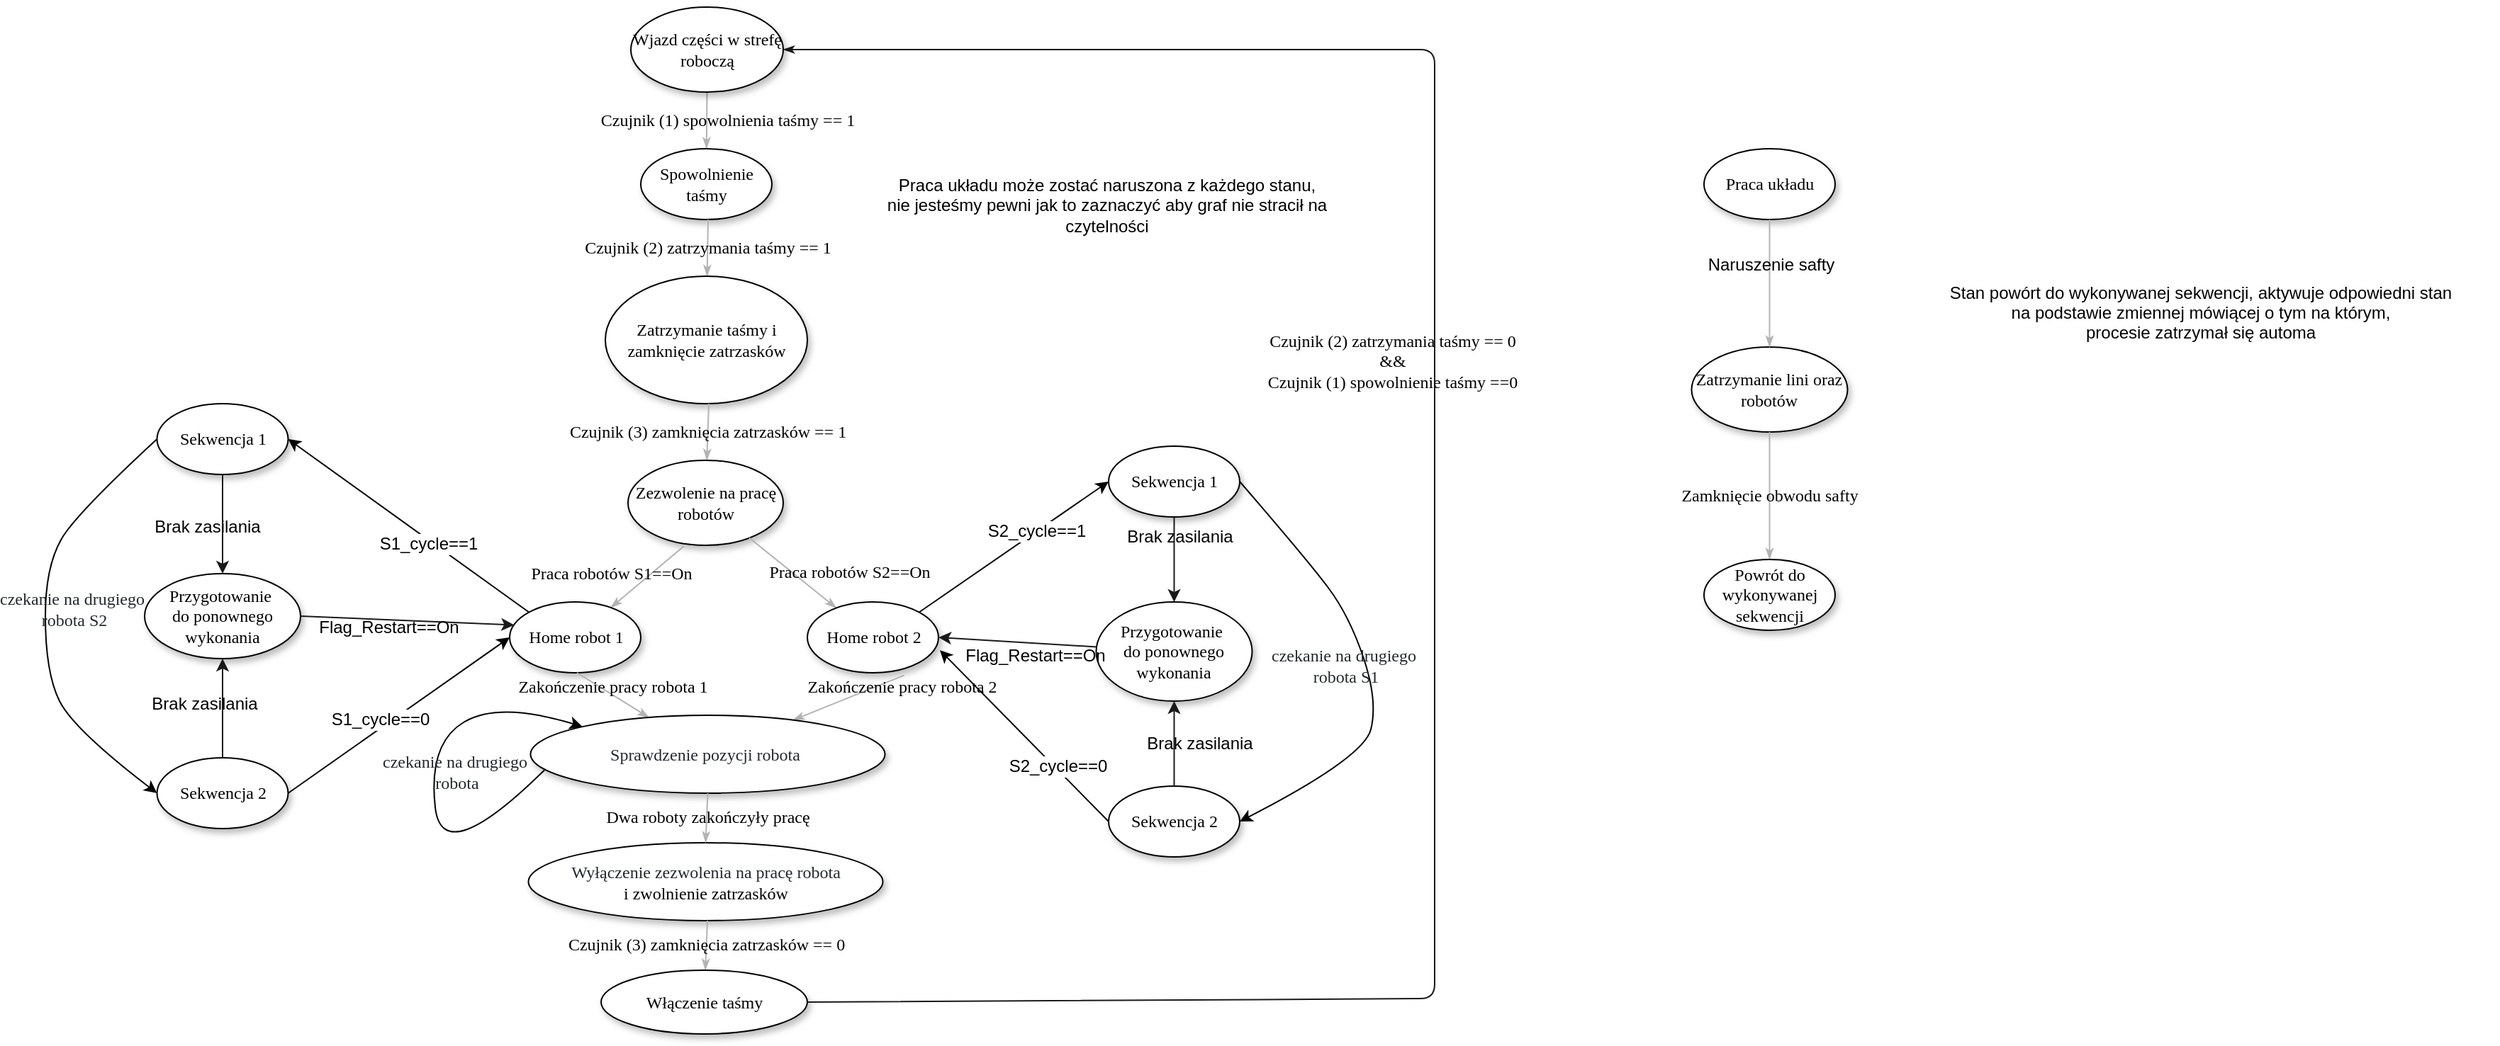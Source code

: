 <mxfile version="12.8.8" type="github">
  <diagram name="Page-1" id="42789a77-a242-8287-6e28-9cd8cfd52e62">
    <mxGraphModel dx="2244" dy="663" grid="1" gridSize="10" guides="1" tooltips="1" connect="1" arrows="1" fold="1" page="1" pageScale="1" pageWidth="1100" pageHeight="850" background="#ffffff" math="0" shadow="0">
      <root>
        <mxCell id="0" />
        <mxCell id="1" parent="0" />
        <mxCell id="1ea317790d2ca983-14" value="Czujnik (1) spowolnienia taśmy == 1" style="edgeStyle=none;rounded=1;html=1;labelBackgroundColor=none;startArrow=none;startFill=0;startSize=5;endArrow=classicThin;endFill=1;endSize=5;jettySize=auto;orthogonalLoop=1;strokeColor=#B3B3B3;strokeWidth=1;fontFamily=Verdana;fontSize=12" parent="1" source="1ea317790d2ca983-1" target="1ea317790d2ca983-3" edge="1">
          <mxGeometry x="-0.008" y="13" relative="1" as="geometry">
            <mxPoint x="1" as="offset" />
          </mxGeometry>
        </mxCell>
        <mxCell id="1ea317790d2ca983-1" value="Wjazd części w strefę roboczą" style="ellipse;whiteSpace=wrap;html=1;rounded=0;shadow=1;comic=0;labelBackgroundColor=none;strokeWidth=1;fontFamily=Verdana;fontSize=12;align=center;" parent="1" vertex="1">
          <mxGeometry x="443" y="20" width="107.5" height="60" as="geometry" />
        </mxCell>
        <mxCell id="1ea317790d2ca983-3" value="&lt;span&gt;Spowolnienie taśmy&lt;/span&gt;" style="ellipse;whiteSpace=wrap;html=1;rounded=0;shadow=1;comic=0;labelBackgroundColor=none;strokeWidth=1;fontFamily=Verdana;fontSize=12;align=center;" parent="1" vertex="1">
          <mxGeometry x="450" y="120" width="92.5" height="50" as="geometry" />
        </mxCell>
        <mxCell id="OLLGJLySp4nUVTmZsZ1r-1" value="Czujnik (2) zatrzymania taśmy == 1" style="edgeStyle=none;rounded=1;html=1;labelBackgroundColor=none;startArrow=none;startFill=0;startSize=5;endArrow=classicThin;endFill=1;endSize=5;jettySize=auto;orthogonalLoop=1;strokeColor=#B3B3B3;strokeWidth=1;fontFamily=Verdana;fontSize=12" parent="1" target="OLLGJLySp4nUVTmZsZ1r-2" edge="1">
          <mxGeometry relative="1" as="geometry">
            <mxPoint x="497.5" y="170" as="sourcePoint" />
          </mxGeometry>
        </mxCell>
        <mxCell id="OLLGJLySp4nUVTmZsZ1r-2" value="&lt;span&gt;Zatrzymanie taśmy i zamknięcie zatrzasków&lt;/span&gt;" style="ellipse;whiteSpace=wrap;html=1;rounded=0;shadow=1;comic=0;labelBackgroundColor=none;strokeWidth=1;fontFamily=Verdana;fontSize=12;align=center;" parent="1" vertex="1">
          <mxGeometry x="425" y="210" width="142.5" height="90" as="geometry" />
        </mxCell>
        <mxCell id="OLLGJLySp4nUVTmZsZ1r-3" value="Czujnik (3) zamknięcia zatrzasków == 1" style="edgeStyle=none;rounded=1;html=1;labelBackgroundColor=none;startArrow=none;startFill=0;startSize=5;endArrow=classicThin;endFill=1;endSize=5;jettySize=auto;orthogonalLoop=1;strokeColor=#B3B3B3;strokeWidth=1;fontFamily=Verdana;fontSize=12" parent="1" target="OLLGJLySp4nUVTmZsZ1r-4" edge="1">
          <mxGeometry relative="1" as="geometry">
            <mxPoint x="498" y="300" as="sourcePoint" />
          </mxGeometry>
        </mxCell>
        <mxCell id="OLLGJLySp4nUVTmZsZ1r-4" value="&lt;span&gt;Zezwolenie na pracę robotów&lt;/span&gt;" style="ellipse;whiteSpace=wrap;html=1;rounded=0;shadow=1;comic=0;labelBackgroundColor=none;strokeWidth=1;fontFamily=Verdana;fontSize=12;align=center;" parent="1" vertex="1">
          <mxGeometry x="441" y="340" width="109.5" height="60" as="geometry" />
        </mxCell>
        <mxCell id="OLLGJLySp4nUVTmZsZ1r-5" value="Praca robotów S1==On" style="edgeStyle=none;rounded=1;html=1;labelBackgroundColor=none;startArrow=none;startFill=0;startSize=5;endArrow=classicThin;endFill=1;endSize=5;jettySize=auto;orthogonalLoop=1;strokeColor=#B3B3B3;strokeWidth=1;fontFamily=Verdana;fontSize=12;exitX=0.36;exitY=1.01;exitDx=0;exitDy=0;exitPerimeter=0;" parent="1" source="OLLGJLySp4nUVTmZsZ1r-4" target="OLLGJLySp4nUVTmZsZ1r-6" edge="1">
          <mxGeometry x="0.543" y="-18" relative="1" as="geometry">
            <mxPoint x="405" y="400" as="sourcePoint" />
            <mxPoint as="offset" />
          </mxGeometry>
        </mxCell>
        <mxCell id="OLLGJLySp4nUVTmZsZ1r-6" value="&lt;span&gt;Home robot 1&lt;/span&gt;" style="ellipse;whiteSpace=wrap;html=1;rounded=0;shadow=1;comic=0;labelBackgroundColor=none;strokeWidth=1;fontFamily=Verdana;fontSize=12;align=center;" parent="1" vertex="1">
          <mxGeometry x="357.5" y="440" width="92.5" height="50" as="geometry" />
        </mxCell>
        <mxCell id="OLLGJLySp4nUVTmZsZ1r-7" value="Praca robotów S2==On" style="edgeStyle=none;rounded=1;html=1;labelBackgroundColor=none;startArrow=none;startFill=0;startSize=5;endArrow=classicThin;endFill=1;endSize=5;jettySize=auto;orthogonalLoop=1;strokeColor=#B3B3B3;strokeWidth=1;fontFamily=Verdana;fontSize=12" parent="1" source="OLLGJLySp4nUVTmZsZ1r-4" target="OLLGJLySp4nUVTmZsZ1r-8" edge="1">
          <mxGeometry x="0.772" y="25" relative="1" as="geometry">
            <mxPoint x="590" y="400" as="sourcePoint" />
            <mxPoint as="offset" />
          </mxGeometry>
        </mxCell>
        <mxCell id="OLLGJLySp4nUVTmZsZ1r-8" value="&lt;span&gt;Home robot 2&lt;/span&gt;" style="ellipse;whiteSpace=wrap;html=1;rounded=0;shadow=1;comic=0;labelBackgroundColor=none;strokeWidth=1;fontFamily=Verdana;fontSize=12;align=center;" parent="1" vertex="1">
          <mxGeometry x="567.5" y="440" width="92.5" height="50" as="geometry" />
        </mxCell>
        <mxCell id="OLLGJLySp4nUVTmZsZ1r-9" value="Zakończenie pracy robota 1" style="edgeStyle=none;rounded=1;html=1;labelBackgroundColor=none;startArrow=none;startFill=0;startSize=5;endArrow=classicThin;endFill=1;endSize=5;jettySize=auto;orthogonalLoop=1;strokeColor=#B3B3B3;strokeWidth=1;fontFamily=Verdana;fontSize=12" parent="1" target="OLLGJLySp4nUVTmZsZ1r-15" edge="1">
          <mxGeometry x="-0.109" y="5" relative="1" as="geometry">
            <mxPoint x="405" y="490" as="sourcePoint" />
            <mxPoint x="378.686" y="520.498" as="targetPoint" />
            <mxPoint as="offset" />
          </mxGeometry>
        </mxCell>
        <mxCell id="OLLGJLySp4nUVTmZsZ1r-14" value="Zakończenie pracy robota 2" style="edgeStyle=none;rounded=1;html=1;labelBackgroundColor=none;startArrow=none;startFill=0;startSize=5;endArrow=classicThin;endFill=1;endSize=5;jettySize=auto;orthogonalLoop=1;strokeColor=#B3B3B3;strokeWidth=1;fontFamily=Verdana;fontSize=12;exitX=0.738;exitY=1.036;exitDx=0;exitDy=0;exitPerimeter=0;" parent="1" source="OLLGJLySp4nUVTmZsZ1r-8" target="OLLGJLySp4nUVTmZsZ1r-15" edge="1">
          <mxGeometry x="-0.895" y="7" relative="1" as="geometry">
            <mxPoint x="675" y="490" as="sourcePoint" />
            <mxPoint as="offset" />
          </mxGeometry>
        </mxCell>
        <mxCell id="OLLGJLySp4nUVTmZsZ1r-15" value="&lt;span style=&quot;color: rgb(36 , 41 , 46) ; font-family: , &amp;#34;consolas&amp;#34; , &amp;#34;liberation mono&amp;#34; , &amp;#34;menlo&amp;#34; , monospace ; white-space: pre ; background-color: rgb(255 , 255 , 255)&quot;&gt;Sprawdzenie pozycji robota &lt;/span&gt;" style="ellipse;whiteSpace=wrap;html=1;rounded=0;shadow=1;comic=0;labelBackgroundColor=none;strokeWidth=1;fontFamily=Verdana;fontSize=12;align=center;" parent="1" vertex="1">
          <mxGeometry x="372.25" y="520" width="250" height="55" as="geometry" />
        </mxCell>
        <mxCell id="OLLGJLySp4nUVTmZsZ1r-17" value="&lt;font color=&quot;#24292e&quot;&gt;&lt;span style=&quot;white-space: pre ; background-color: rgb(255 , 255 , 255)&quot;&gt;Wyłączenie zezwolenia na pracę robota&lt;br/&gt;&lt;/span&gt;&lt;/font&gt;i zwolnienie zatrzasków" style="ellipse;whiteSpace=wrap;html=1;rounded=0;shadow=1;comic=0;labelBackgroundColor=none;strokeWidth=1;fontFamily=Verdana;fontSize=12;align=center;" parent="1" vertex="1">
          <mxGeometry x="370.75" y="610" width="250" height="55" as="geometry" />
        </mxCell>
        <mxCell id="OLLGJLySp4nUVTmZsZ1r-22" value="Czujnik (3) zamknięcia zatrzasków == 0" style="edgeStyle=none;rounded=1;html=1;labelBackgroundColor=none;startArrow=none;startFill=0;startSize=5;endArrow=classicThin;endFill=1;endSize=5;jettySize=auto;orthogonalLoop=1;strokeColor=#B3B3B3;strokeWidth=1;fontFamily=Verdana;fontSize=12" parent="1" target="OLLGJLySp4nUVTmZsZ1r-23" edge="1">
          <mxGeometry relative="1" as="geometry">
            <mxPoint x="497" y="665" as="sourcePoint" />
          </mxGeometry>
        </mxCell>
        <mxCell id="OLLGJLySp4nUVTmZsZ1r-23" value="&lt;span&gt;Włączenie taśmy&lt;/span&gt;" style="ellipse;whiteSpace=wrap;html=1;rounded=0;shadow=1;comic=0;labelBackgroundColor=none;strokeWidth=1;fontFamily=Verdana;fontSize=12;align=center;" parent="1" vertex="1">
          <mxGeometry x="422" y="700" width="145.5" height="45" as="geometry" />
        </mxCell>
        <mxCell id="OLLGJLySp4nUVTmZsZ1r-24" value="&lt;div&gt;Czujnik (2) zatrzymania taśmy == 0&lt;/div&gt;&lt;div&gt;&amp;amp;&amp;amp;&lt;br&gt;&lt;/div&gt;&lt;div&gt;Czujnik (1) spowolnienie taśmy ==0&lt;br&gt;&lt;/div&gt;" style="edgeStyle=none;rounded=1;html=1;labelBackgroundColor=none;startArrow=none;startFill=0;startSize=5;endArrow=classicThin;endFill=1;endSize=5;jettySize=auto;orthogonalLoop=1;strokeColor=#1A1A1A;strokeWidth=1;fontFamily=Verdana;fontSize=12;entryX=1;entryY=0.5;entryDx=0;entryDy=0;exitX=1;exitY=0.5;exitDx=0;exitDy=0;" parent="1" source="OLLGJLySp4nUVTmZsZ1r-23" target="1ea317790d2ca983-1" edge="1">
          <mxGeometry x="0.136" y="30" relative="1" as="geometry">
            <mxPoint x="570" y="728" as="sourcePoint" />
            <mxPoint x="610" y="80" as="targetPoint" />
            <Array as="points">
              <mxPoint x="1010" y="720" />
              <mxPoint x="1010" y="380" />
              <mxPoint x="1010" y="50" />
            </Array>
            <mxPoint as="offset" />
          </mxGeometry>
        </mxCell>
        <mxCell id="JCXxb_k7L4Gy6FHqqTmz-3" value="" style="curved=1;endArrow=classic;html=1;exitX=0.042;exitY=0.691;exitDx=0;exitDy=0;entryX=0;entryY=0;entryDx=0;entryDy=0;exitPerimeter=0;" parent="1" source="OLLGJLySp4nUVTmZsZ1r-15" target="OLLGJLySp4nUVTmZsZ1r-15" edge="1">
          <mxGeometry width="50" height="50" relative="1" as="geometry">
            <mxPoint x="376.555" y="566.766" as="sourcePoint" />
            <mxPoint x="389.25" y="523.355" as="targetPoint" />
            <Array as="points">
              <mxPoint x="310" y="630" />
              <mxPoint x="300" y="540" />
              <mxPoint x="350" y="510" />
            </Array>
          </mxGeometry>
        </mxCell>
        <mxCell id="JCXxb_k7L4Gy6FHqqTmz-4" value="&lt;span style=&quot;color: rgb(36 , 41 , 46) ; font-family: &amp;quot;verdana&amp;quot; ; white-space: pre&quot;&gt;czekanie na drugiego &lt;br&gt;robota&lt;/span&gt;" style="text;html=1;align=center;verticalAlign=middle;resizable=0;points=[];labelBackgroundColor=none;" parent="JCXxb_k7L4Gy6FHqqTmz-3" vertex="1" connectable="0">
          <mxGeometry x="-0.042" y="-5" relative="1" as="geometry">
            <mxPoint x="10.23" y="-22.68" as="offset" />
          </mxGeometry>
        </mxCell>
        <mxCell id="JCXxb_k7L4Gy6FHqqTmz-6" value="Dwa roboty zakończyły pracę" style="edgeStyle=none;rounded=1;html=1;labelBackgroundColor=none;startArrow=none;startFill=0;startSize=5;endArrow=classicThin;endFill=1;endSize=5;jettySize=auto;orthogonalLoop=1;strokeColor=#B3B3B3;strokeWidth=1;fontFamily=Verdana;fontSize=12;exitX=0.5;exitY=1;exitDx=0;exitDy=0;entryX=0.5;entryY=0;entryDx=0;entryDy=0;" parent="1" source="OLLGJLySp4nUVTmZsZ1r-15" target="OLLGJLySp4nUVTmZsZ1r-17" edge="1">
          <mxGeometry relative="1" as="geometry">
            <mxPoint x="650" y="575" as="sourcePoint" />
            <mxPoint x="650" y="625" as="targetPoint" />
          </mxGeometry>
        </mxCell>
        <mxCell id="FYHUPgaPEH7CVNJRQOQ_-2" value="" style="endArrow=classic;html=1;exitX=0;exitY=0;exitDx=0;exitDy=0;entryX=1;entryY=0.5;entryDx=0;entryDy=0;" parent="1" source="OLLGJLySp4nUVTmZsZ1r-6" target="FYHUPgaPEH7CVNJRQOQ_-3" edge="1">
          <mxGeometry width="50" height="50" relative="1" as="geometry">
            <mxPoint x="340" y="470" as="sourcePoint" />
            <mxPoint x="310" y="420" as="targetPoint" />
          </mxGeometry>
        </mxCell>
        <mxCell id="FYHUPgaPEH7CVNJRQOQ_-32" value="S1_cycle==1" style="text;html=1;align=center;verticalAlign=middle;resizable=0;points=[];labelBackgroundColor=#ffffff;" parent="FYHUPgaPEH7CVNJRQOQ_-2" vertex="1" connectable="0">
          <mxGeometry x="-0.176" y="2" relative="1" as="geometry">
            <mxPoint as="offset" />
          </mxGeometry>
        </mxCell>
        <mxCell id="FYHUPgaPEH7CVNJRQOQ_-3" value="&lt;span&gt;Sekwencja 1&lt;/span&gt;" style="ellipse;whiteSpace=wrap;html=1;rounded=0;shadow=1;comic=0;labelBackgroundColor=none;strokeWidth=1;fontFamily=Verdana;fontSize=12;align=center;" parent="1" vertex="1">
          <mxGeometry x="108.75" y="300" width="92.5" height="50" as="geometry" />
        </mxCell>
        <mxCell id="FYHUPgaPEH7CVNJRQOQ_-4" value="&lt;span&gt;Sekwencja 2&lt;/span&gt;" style="ellipse;whiteSpace=wrap;html=1;rounded=0;shadow=1;comic=0;labelBackgroundColor=none;strokeWidth=1;fontFamily=Verdana;fontSize=12;align=center;" parent="1" vertex="1">
          <mxGeometry x="108.75" y="550" width="92.5" height="50" as="geometry" />
        </mxCell>
        <mxCell id="FYHUPgaPEH7CVNJRQOQ_-5" value="" style="curved=1;endArrow=classic;html=1;exitX=0;exitY=0.5;exitDx=0;exitDy=0;entryX=0;entryY=0.5;entryDx=0;entryDy=0;" parent="1" source="FYHUPgaPEH7CVNJRQOQ_-3" target="FYHUPgaPEH7CVNJRQOQ_-4" edge="1">
          <mxGeometry width="50" height="50" relative="1" as="geometry">
            <mxPoint x="110" y="400" as="sourcePoint" />
            <mxPoint x="130" y="530" as="targetPoint" />
            <Array as="points">
              <mxPoint x="60" y="370" />
              <mxPoint x="30" y="410" />
              <mxPoint x="30" y="490" />
              <mxPoint x="50" y="530" />
            </Array>
          </mxGeometry>
        </mxCell>
        <mxCell id="FYHUPgaPEH7CVNJRQOQ_-6" value="&lt;span style=&quot;color: rgb(36 , 41 , 46) ; font-family: &amp;#34;verdana&amp;#34; ; white-space: pre&quot;&gt;czekanie na drugiego &lt;br&gt;robota S2&lt;/span&gt;" style="text;html=1;align=center;verticalAlign=middle;resizable=0;points=[];labelBackgroundColor=none;" parent="FYHUPgaPEH7CVNJRQOQ_-5" vertex="1" connectable="0">
          <mxGeometry x="-0.042" y="-5" relative="1" as="geometry">
            <mxPoint x="25.0" y="0.02" as="offset" />
          </mxGeometry>
        </mxCell>
        <mxCell id="FYHUPgaPEH7CVNJRQOQ_-7" value="" style="endArrow=classic;html=1;exitX=1;exitY=0.5;exitDx=0;exitDy=0;entryX=0;entryY=0.5;entryDx=0;entryDy=0;" parent="1" source="FYHUPgaPEH7CVNJRQOQ_-4" target="OLLGJLySp4nUVTmZsZ1r-6" edge="1">
          <mxGeometry width="50" height="50" relative="1" as="geometry">
            <mxPoint x="260" y="460" as="sourcePoint" />
            <mxPoint x="310" y="410" as="targetPoint" />
          </mxGeometry>
        </mxCell>
        <mxCell id="FYHUPgaPEH7CVNJRQOQ_-33" value="S1_cycle==0" style="text;html=1;align=center;verticalAlign=middle;resizable=0;points=[];labelBackgroundColor=#ffffff;" parent="FYHUPgaPEH7CVNJRQOQ_-7" vertex="1" connectable="0">
          <mxGeometry x="-0.13" y="5" relative="1" as="geometry">
            <mxPoint as="offset" />
          </mxGeometry>
        </mxCell>
        <mxCell id="FYHUPgaPEH7CVNJRQOQ_-8" value="&lt;span&gt;Sekwencja 1&lt;/span&gt;" style="ellipse;whiteSpace=wrap;html=1;rounded=0;shadow=1;comic=0;labelBackgroundColor=none;strokeWidth=1;fontFamily=Verdana;fontSize=12;align=center;" parent="1" vertex="1">
          <mxGeometry x="780" y="330" width="92.5" height="50" as="geometry" />
        </mxCell>
        <mxCell id="FYHUPgaPEH7CVNJRQOQ_-9" value="&lt;span&gt;Sekwencja 2&lt;br&gt;&lt;/span&gt;" style="ellipse;whiteSpace=wrap;html=1;rounded=0;shadow=1;comic=0;labelBackgroundColor=none;strokeWidth=1;fontFamily=Verdana;fontSize=12;align=center;" parent="1" vertex="1">
          <mxGeometry x="780" y="570" width="92.5" height="50" as="geometry" />
        </mxCell>
        <mxCell id="FYHUPgaPEH7CVNJRQOQ_-10" value="" style="curved=1;endArrow=classic;html=1;exitX=1;exitY=0.5;exitDx=0;exitDy=0;entryX=1;entryY=0.5;entryDx=0;entryDy=0;" parent="1" source="FYHUPgaPEH7CVNJRQOQ_-8" target="FYHUPgaPEH7CVNJRQOQ_-9" edge="1">
          <mxGeometry width="50" height="50" relative="1" as="geometry">
            <mxPoint x="910.0" y="415" as="sourcePoint" />
            <mxPoint x="910.0" y="505" as="targetPoint" />
            <Array as="points">
              <mxPoint x="920" y="410" />
              <mxPoint x="950" y="450" />
              <mxPoint x="970" y="510" />
              <mxPoint x="960" y="550" />
            </Array>
          </mxGeometry>
        </mxCell>
        <mxCell id="FYHUPgaPEH7CVNJRQOQ_-11" value="&lt;span style=&quot;color: rgb(36 , 41 , 46) ; font-family: &amp;#34;verdana&amp;#34; ; white-space: pre&quot;&gt;czekanie na drugiego &lt;br&gt;robota S1&lt;br/&gt;&lt;/span&gt;" style="text;html=1;align=center;verticalAlign=middle;resizable=0;points=[];labelBackgroundColor=none;" parent="FYHUPgaPEH7CVNJRQOQ_-10" vertex="1" connectable="0">
          <mxGeometry x="-0.042" y="-5" relative="1" as="geometry">
            <mxPoint x="-9.3" y="1.29" as="offset" />
          </mxGeometry>
        </mxCell>
        <mxCell id="FYHUPgaPEH7CVNJRQOQ_-12" value="" style="endArrow=classic;html=1;exitX=1;exitY=0;exitDx=0;exitDy=0;entryX=0;entryY=0.5;entryDx=0;entryDy=0;" parent="1" source="OLLGJLySp4nUVTmZsZ1r-8" target="FYHUPgaPEH7CVNJRQOQ_-8" edge="1">
          <mxGeometry width="50" height="50" relative="1" as="geometry">
            <mxPoint x="808.483" y="312.356" as="sourcePoint" />
            <mxPoint x="670.0" y="260" as="targetPoint" />
          </mxGeometry>
        </mxCell>
        <mxCell id="FYHUPgaPEH7CVNJRQOQ_-34" value="S2_cycle==1" style="text;html=1;align=center;verticalAlign=middle;resizable=0;points=[];labelBackgroundColor=#ffffff;" parent="FYHUPgaPEH7CVNJRQOQ_-12" vertex="1" connectable="0">
          <mxGeometry x="0.24" y="1" relative="1" as="geometry">
            <mxPoint as="offset" />
          </mxGeometry>
        </mxCell>
        <mxCell id="FYHUPgaPEH7CVNJRQOQ_-13" value="" style="endArrow=classic;html=1;exitX=0;exitY=0.5;exitDx=0;exitDy=0;entryX=1.011;entryY=0.68;entryDx=0;entryDy=0;entryPerimeter=0;" parent="1" source="FYHUPgaPEH7CVNJRQOQ_-9" target="OLLGJLySp4nUVTmZsZ1r-8" edge="1">
          <mxGeometry width="50" height="50" relative="1" as="geometry">
            <mxPoint x="631.517" y="457.356" as="sourcePoint" />
            <mxPoint x="720.0" y="415" as="targetPoint" />
          </mxGeometry>
        </mxCell>
        <mxCell id="FYHUPgaPEH7CVNJRQOQ_-35" value="S2_cycle==0" style="text;html=1;align=center;verticalAlign=middle;resizable=0;points=[];labelBackgroundColor=#ffffff;" parent="FYHUPgaPEH7CVNJRQOQ_-13" vertex="1" connectable="0">
          <mxGeometry x="-0.362" y="-1" relative="1" as="geometry">
            <mxPoint x="1" as="offset" />
          </mxGeometry>
        </mxCell>
        <mxCell id="FYHUPgaPEH7CVNJRQOQ_-22" value="&lt;span&gt;Praca układu&lt;/span&gt;" style="ellipse;whiteSpace=wrap;html=1;rounded=0;shadow=1;comic=0;labelBackgroundColor=none;strokeWidth=1;fontFamily=Verdana;fontSize=12;align=center;" parent="1" vertex="1">
          <mxGeometry x="1200" y="120" width="92.5" height="50" as="geometry" />
        </mxCell>
        <mxCell id="FYHUPgaPEH7CVNJRQOQ_-23" value="Zatrzymanie lini oraz robotów" style="ellipse;whiteSpace=wrap;html=1;rounded=0;shadow=1;comic=0;labelBackgroundColor=none;strokeWidth=1;fontFamily=Verdana;fontSize=12;align=center;" parent="1" vertex="1">
          <mxGeometry x="1191.25" y="260" width="110" height="60" as="geometry" />
        </mxCell>
        <mxCell id="FYHUPgaPEH7CVNJRQOQ_-24" value="" style="edgeStyle=none;rounded=1;html=1;labelBackgroundColor=none;startArrow=none;startFill=0;startSize=5;endArrow=classicThin;endFill=1;endSize=5;jettySize=auto;orthogonalLoop=1;strokeColor=#B3B3B3;strokeWidth=1;fontFamily=Verdana;fontSize=12;exitX=0.5;exitY=1;exitDx=0;exitDy=0;entryX=0.5;entryY=0;entryDx=0;entryDy=0;" parent="1" source="FYHUPgaPEH7CVNJRQOQ_-22" target="FYHUPgaPEH7CVNJRQOQ_-23" edge="1">
          <mxGeometry x="0.0" relative="1" as="geometry">
            <mxPoint x="1380" y="200" as="sourcePoint" />
            <mxPoint x="1582.5" y="280" as="targetPoint" />
            <mxPoint as="offset" />
          </mxGeometry>
        </mxCell>
        <mxCell id="-9G8Z5qm2i0IHwVYOWqM-1" value="Naruszenie safty" style="text;html=1;align=center;verticalAlign=middle;resizable=0;points=[];labelBackgroundColor=none;" connectable="0" vertex="1" parent="FYHUPgaPEH7CVNJRQOQ_-24">
          <mxGeometry x="-0.289" relative="1" as="geometry">
            <mxPoint as="offset" />
          </mxGeometry>
        </mxCell>
        <mxCell id="FYHUPgaPEH7CVNJRQOQ_-25" value="Zamknięcie obwodu safty" style="edgeStyle=none;rounded=1;html=1;labelBackgroundColor=none;startArrow=none;startFill=0;startSize=5;endArrow=classicThin;endFill=1;endSize=5;jettySize=auto;orthogonalLoop=1;strokeColor=#B3B3B3;strokeWidth=1;fontFamily=Verdana;fontSize=12;exitX=0.5;exitY=1;exitDx=0;exitDy=0;" parent="1" source="FYHUPgaPEH7CVNJRQOQ_-23" target="FYHUPgaPEH7CVNJRQOQ_-28" edge="1">
          <mxGeometry x="0.0" relative="1" as="geometry">
            <mxPoint x="1310" y="310" as="sourcePoint" />
            <mxPoint x="1246.25" y="425" as="targetPoint" />
            <mxPoint as="offset" />
          </mxGeometry>
        </mxCell>
        <mxCell id="FYHUPgaPEH7CVNJRQOQ_-28" value="&lt;span&gt;Powrót do wykonywanej sekwencji&lt;/span&gt;" style="ellipse;whiteSpace=wrap;html=1;rounded=0;shadow=1;comic=0;labelBackgroundColor=none;strokeWidth=1;fontFamily=Verdana;fontSize=12;align=center;" parent="1" vertex="1">
          <mxGeometry x="1200" y="410" width="92.5" height="50" as="geometry" />
        </mxCell>
        <mxCell id="FYHUPgaPEH7CVNJRQOQ_-36" value="Przygotowanie&amp;nbsp;&lt;br&gt;do ponownego wykonania" style="ellipse;whiteSpace=wrap;html=1;rounded=0;shadow=1;comic=0;labelBackgroundColor=none;strokeWidth=1;fontFamily=Verdana;fontSize=12;align=center;" parent="1" vertex="1">
          <mxGeometry x="100" y="420" width="110" height="60" as="geometry" />
        </mxCell>
        <mxCell id="FYHUPgaPEH7CVNJRQOQ_-37" value="Przygotowanie&amp;nbsp;&lt;br&gt;do ponownego wykonania" style="ellipse;whiteSpace=wrap;html=1;rounded=0;shadow=1;comic=0;labelBackgroundColor=none;strokeWidth=1;fontFamily=Verdana;fontSize=12;align=center;" parent="1" vertex="1">
          <mxGeometry x="771.25" y="440" width="110" height="70" as="geometry" />
        </mxCell>
        <mxCell id="FYHUPgaPEH7CVNJRQOQ_-38" value="" style="endArrow=classic;html=1;strokeColor=#1A1A1A;exitX=0.5;exitY=1;exitDx=0;exitDy=0;" parent="1" source="FYHUPgaPEH7CVNJRQOQ_-8" target="FYHUPgaPEH7CVNJRQOQ_-37" edge="1">
          <mxGeometry width="50" height="50" relative="1" as="geometry">
            <mxPoint x="750" y="420" as="sourcePoint" />
            <mxPoint x="800" y="370" as="targetPoint" />
          </mxGeometry>
        </mxCell>
        <mxCell id="FYHUPgaPEH7CVNJRQOQ_-47" value="Brak zasilania" style="text;html=1;align=center;verticalAlign=middle;resizable=0;points=[];labelBackgroundColor=none;" parent="FYHUPgaPEH7CVNJRQOQ_-38" vertex="1" connectable="0">
          <mxGeometry x="-0.539" y="3" relative="1" as="geometry">
            <mxPoint as="offset" />
          </mxGeometry>
        </mxCell>
        <mxCell id="FYHUPgaPEH7CVNJRQOQ_-39" value="" style="endArrow=classic;html=1;strokeColor=#1A1A1A;exitX=0.5;exitY=0;exitDx=0;exitDy=0;" parent="1" source="FYHUPgaPEH7CVNJRQOQ_-9" target="FYHUPgaPEH7CVNJRQOQ_-37" edge="1">
          <mxGeometry width="50" height="50" relative="1" as="geometry">
            <mxPoint x="826.25" y="390.0" as="sourcePoint" />
            <mxPoint x="796.25" y="450" as="targetPoint" />
          </mxGeometry>
        </mxCell>
        <mxCell id="FYHUPgaPEH7CVNJRQOQ_-48" value="Brak zasilania" style="text;html=1;align=center;verticalAlign=middle;resizable=0;points=[];labelBackgroundColor=none;" parent="FYHUPgaPEH7CVNJRQOQ_-39" vertex="1" connectable="0">
          <mxGeometry x="0.478" y="1" relative="1" as="geometry">
            <mxPoint x="18.92" y="14.68" as="offset" />
          </mxGeometry>
        </mxCell>
        <mxCell id="FYHUPgaPEH7CVNJRQOQ_-40" value="" style="endArrow=classic;html=1;strokeColor=#1A1A1A;entryX=1;entryY=0.5;entryDx=0;entryDy=0;" parent="1" source="FYHUPgaPEH7CVNJRQOQ_-37" target="OLLGJLySp4nUVTmZsZ1r-8" edge="1">
          <mxGeometry width="50" height="50" relative="1" as="geometry">
            <mxPoint x="836.25" y="400.0" as="sourcePoint" />
            <mxPoint x="806.25" y="460" as="targetPoint" />
          </mxGeometry>
        </mxCell>
        <mxCell id="FYHUPgaPEH7CVNJRQOQ_-49" value="Flag_Restart==On" style="text;html=1;align=center;verticalAlign=middle;resizable=0;points=[];labelBackgroundColor=none;rotation=0;" parent="FYHUPgaPEH7CVNJRQOQ_-40" vertex="1" connectable="0">
          <mxGeometry x="-0.612" y="-3" relative="1" as="geometry">
            <mxPoint x="-22.25" y="10.59" as="offset" />
          </mxGeometry>
        </mxCell>
        <mxCell id="FYHUPgaPEH7CVNJRQOQ_-41" value="" style="endArrow=classic;html=1;strokeColor=#1A1A1A;entryX=0.5;entryY=0;entryDx=0;entryDy=0;" parent="1" target="FYHUPgaPEH7CVNJRQOQ_-36" edge="1" source="FYHUPgaPEH7CVNJRQOQ_-3">
          <mxGeometry width="50" height="50" relative="1" as="geometry">
            <mxPoint x="150" y="360.0" as="sourcePoint" />
            <mxPoint x="120" y="420" as="targetPoint" />
          </mxGeometry>
        </mxCell>
        <mxCell id="FYHUPgaPEH7CVNJRQOQ_-44" value="Brak zasilania" style="text;html=1;align=center;verticalAlign=middle;resizable=0;points=[];labelBackgroundColor=none;" parent="FYHUPgaPEH7CVNJRQOQ_-41" vertex="1" connectable="0">
          <mxGeometry x="0.349" relative="1" as="geometry">
            <mxPoint x="-10.88" y="-10.07" as="offset" />
          </mxGeometry>
        </mxCell>
        <mxCell id="FYHUPgaPEH7CVNJRQOQ_-42" value="" style="endArrow=classic;html=1;strokeColor=#1A1A1A;entryX=0.5;entryY=1;entryDx=0;entryDy=0;exitX=0.5;exitY=0;exitDx=0;exitDy=0;" parent="1" source="FYHUPgaPEH7CVNJRQOQ_-4" target="FYHUPgaPEH7CVNJRQOQ_-36" edge="1">
          <mxGeometry width="50" height="50" relative="1" as="geometry">
            <mxPoint x="160" y="370.0" as="sourcePoint" />
            <mxPoint x="206.25" y="430.0" as="targetPoint" />
          </mxGeometry>
        </mxCell>
        <mxCell id="FYHUPgaPEH7CVNJRQOQ_-46" value="Brak zasilania" style="text;html=1;align=center;verticalAlign=middle;resizable=0;points=[];labelBackgroundColor=none;" parent="FYHUPgaPEH7CVNJRQOQ_-42" vertex="1" connectable="0">
          <mxGeometry x="0.526" y="-3" relative="1" as="geometry">
            <mxPoint x="-16.46" y="14.77" as="offset" />
          </mxGeometry>
        </mxCell>
        <mxCell id="FYHUPgaPEH7CVNJRQOQ_-43" value="" style="endArrow=classic;html=1;strokeColor=#1A1A1A;entryX=0.034;entryY=0.326;entryDx=0;entryDy=0;exitX=1;exitY=0.5;exitDx=0;exitDy=0;entryPerimeter=0;" parent="1" source="FYHUPgaPEH7CVNJRQOQ_-36" target="OLLGJLySp4nUVTmZsZ1r-6" edge="1">
          <mxGeometry width="50" height="50" relative="1" as="geometry">
            <mxPoint x="170" y="380.0" as="sourcePoint" />
            <mxPoint x="216.25" y="440.0" as="targetPoint" />
          </mxGeometry>
        </mxCell>
        <mxCell id="FYHUPgaPEH7CVNJRQOQ_-50" value="&lt;span style=&quot;&quot;&gt;Flag_Restart==On&lt;br&gt;&lt;/span&gt;" style="text;html=1;align=center;verticalAlign=middle;resizable=0;points=[];labelBackgroundColor=none;" parent="FYHUPgaPEH7CVNJRQOQ_-43" vertex="1" connectable="0">
          <mxGeometry x="-0.444" y="2" relative="1" as="geometry">
            <mxPoint x="19.45" y="7.52" as="offset" />
          </mxGeometry>
        </mxCell>
        <mxCell id="w1gUlYuHQQZhndwBypMO-3" value="&lt;div&gt;Praca układu może zostać naruszona z każdego stanu,&lt;/div&gt;&lt;div&gt;nie jesteśmy pewni jak to zaznaczyć aby graf nie stracił na czytelności &lt;br&gt; &lt;/div&gt;" style="text;html=1;strokeColor=none;fillColor=none;align=center;verticalAlign=middle;whiteSpace=wrap;rounded=0;" vertex="1" parent="1">
          <mxGeometry x="609" y="110" width="340" height="100" as="geometry" />
        </mxCell>
        <mxCell id="w1gUlYuHQQZhndwBypMO-4" value="&lt;div&gt;Stan powórt do wykonywanej sekwencji, aktywuje odpowiedni stan&lt;/div&gt;&lt;div&gt;na podstawie zmiennej mówiącej o tym na którym,&lt;/div&gt;&lt;div&gt; procesie zatrzymał się automa&lt;/div&gt;&lt;br&gt;&lt;div&gt;&lt;br&gt;&lt;/div&gt;" style="text;html=1;align=center;verticalAlign=middle;resizable=0;points=[];autosize=1;" vertex="1" parent="1">
          <mxGeometry x="1340" y="210" width="420" height="80" as="geometry" />
        </mxCell>
      </root>
    </mxGraphModel>
  </diagram>
</mxfile>
